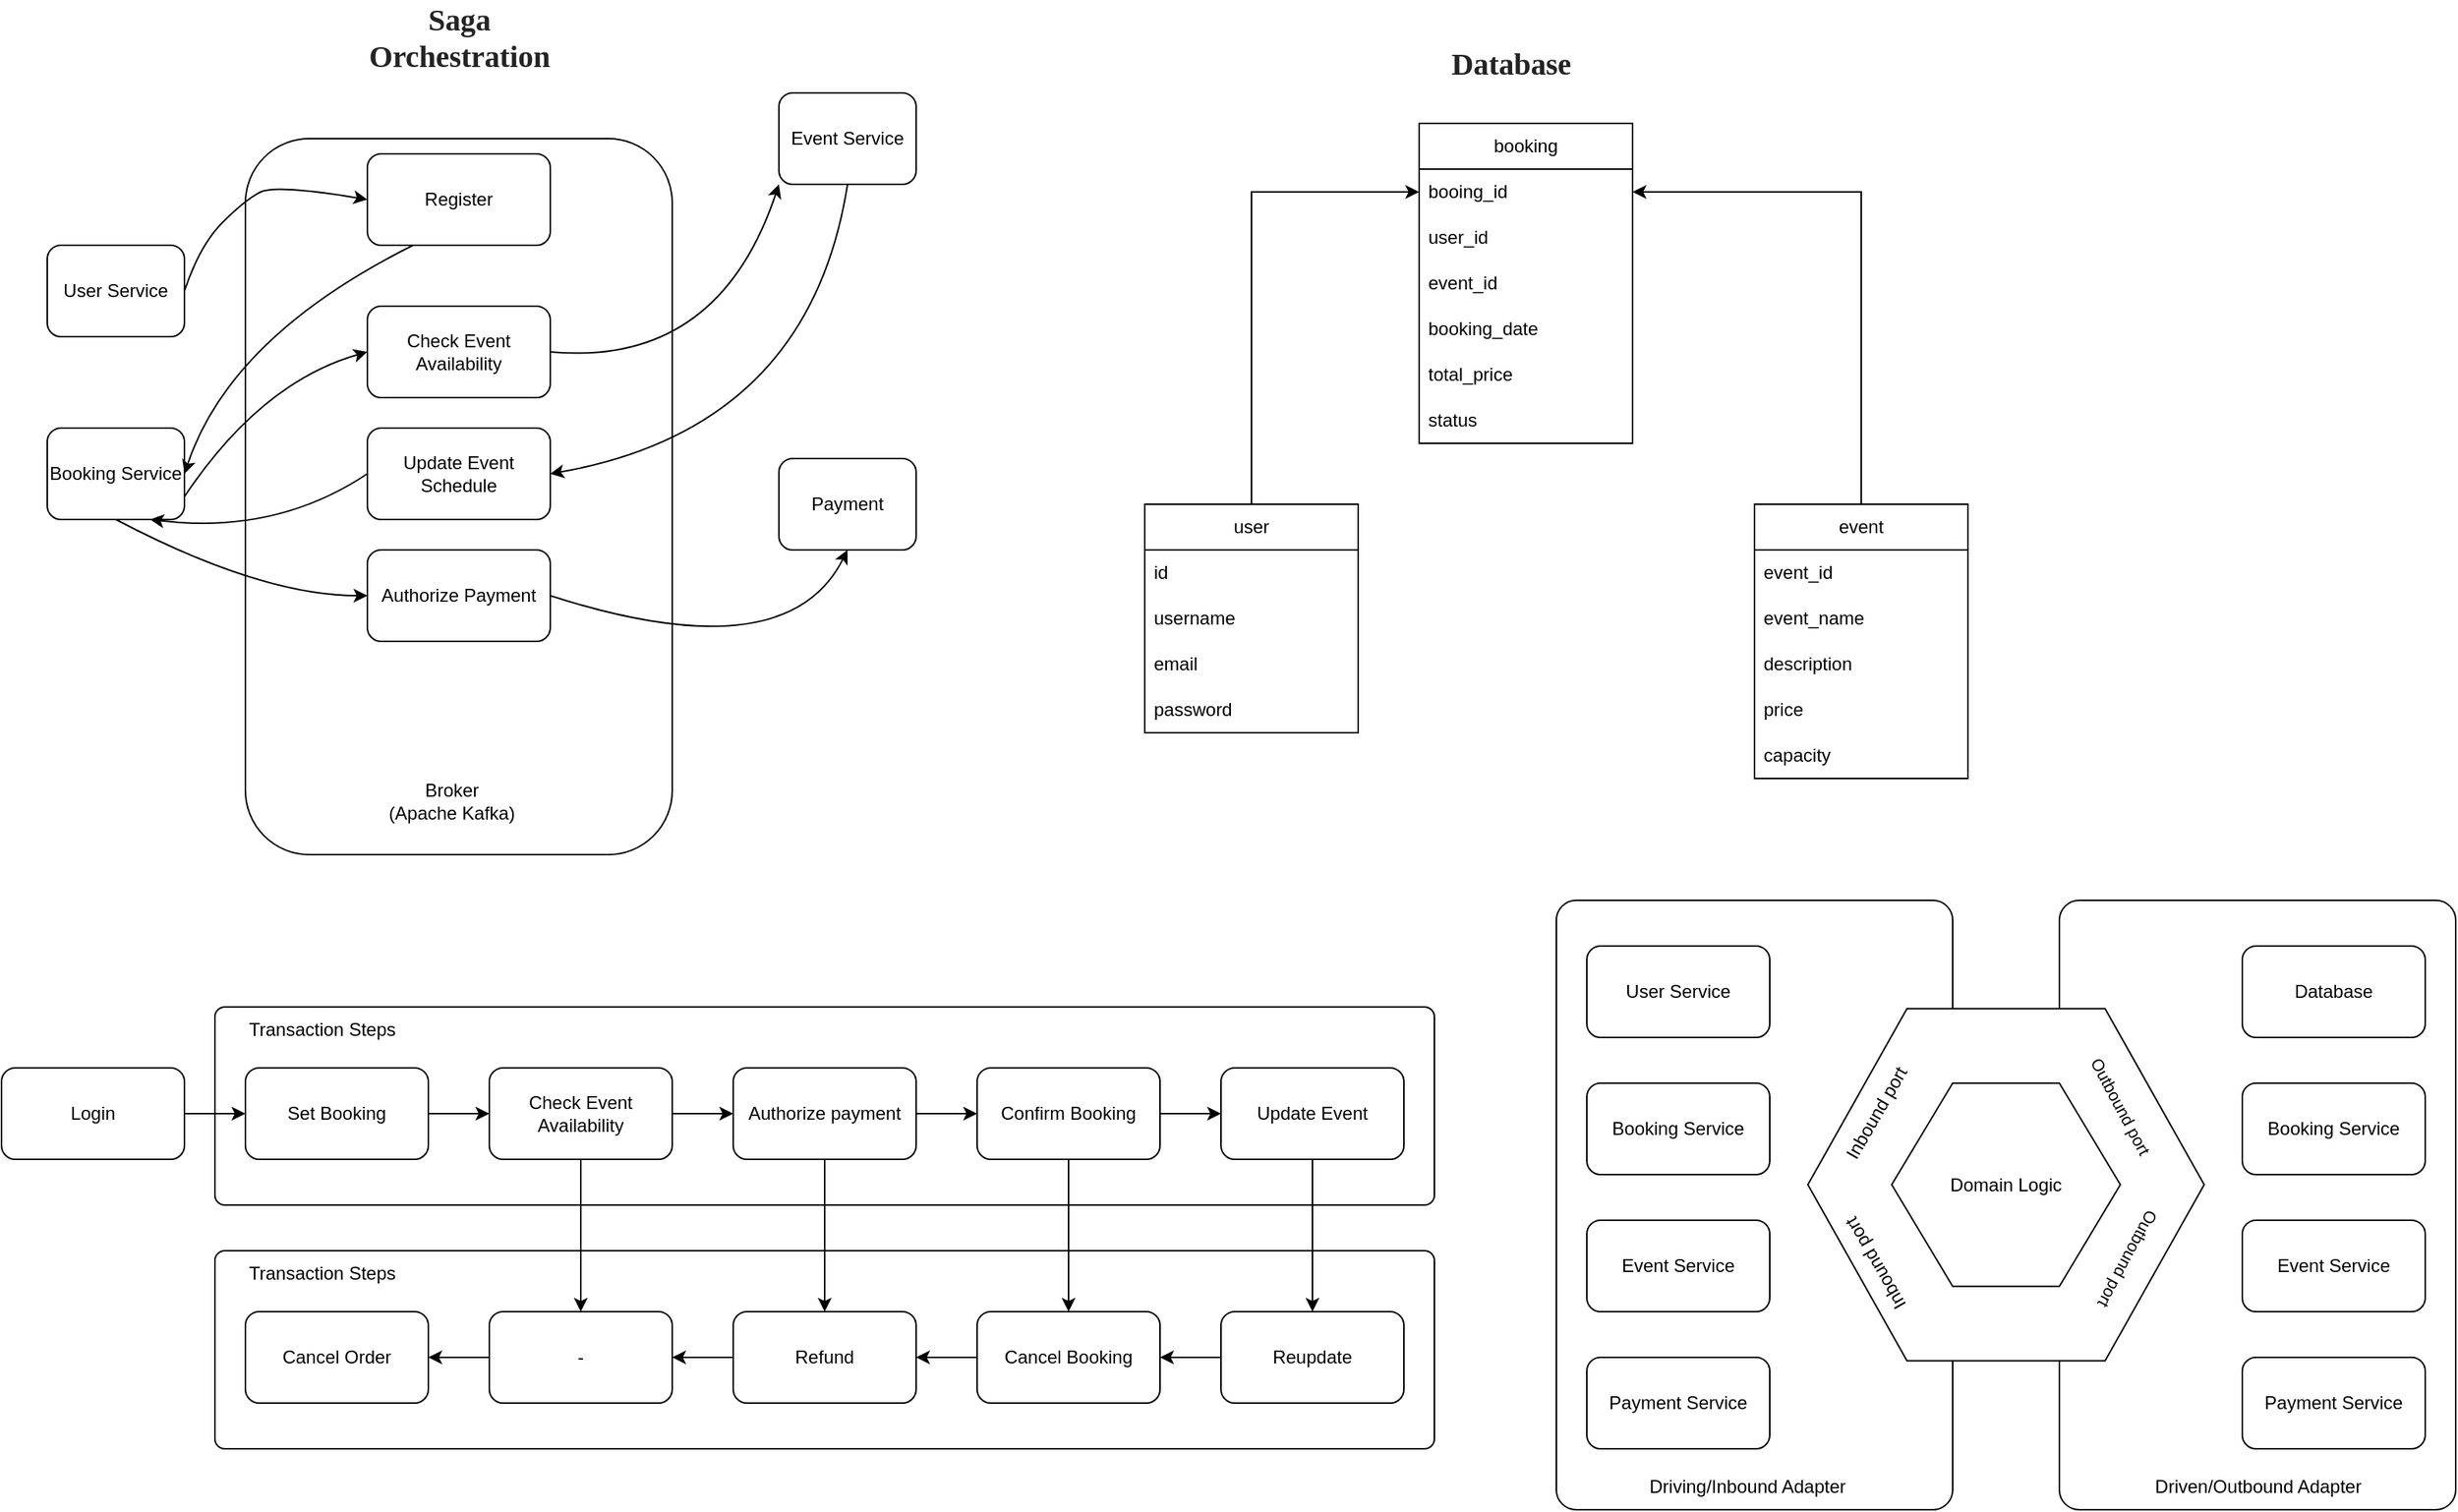 <mxfile version="24.6.4" type="device">
  <diagram name="Halaman-1" id="WqWtqObNksajfgZ7Jm7w">
    <mxGraphModel dx="1290" dy="618" grid="1" gridSize="10" guides="1" tooltips="1" connect="1" arrows="1" fold="1" page="1" pageScale="1" pageWidth="827" pageHeight="1169" math="0" shadow="0">
      <root>
        <mxCell id="0" />
        <mxCell id="1" parent="0" />
        <mxCell id="a_KS-lLLq-VyFFYIS1Hj-16" value="" style="rounded=1;whiteSpace=wrap;html=1;arcSize=5;" vertex="1" parent="1">
          <mxGeometry x="1360" y="670" width="260" height="400" as="geometry" />
        </mxCell>
        <mxCell id="a_KS-lLLq-VyFFYIS1Hj-9" value="" style="rounded=1;whiteSpace=wrap;html=1;arcSize=5;" vertex="1" parent="1">
          <mxGeometry x="1030" y="670" width="260" height="400" as="geometry" />
        </mxCell>
        <mxCell id="a_KS-lLLq-VyFFYIS1Hj-2" value="" style="shape=hexagon;perimeter=hexagonPerimeter2;whiteSpace=wrap;html=1;fixedSize=1;fontSize=12;size=65;" vertex="1" parent="1">
          <mxGeometry x="1195" y="741.11" width="260" height="231.11" as="geometry" />
        </mxCell>
        <mxCell id="Ej91tU1qRrUqDVqIerEM-126" value="" style="rounded=1;whiteSpace=wrap;html=1;arcSize=5;" parent="1" vertex="1">
          <mxGeometry x="150" y="900" width="800" height="130" as="geometry" />
        </mxCell>
        <mxCell id="Ej91tU1qRrUqDVqIerEM-7" value="" style="rounded=1;whiteSpace=wrap;html=1;fontSize=11;" parent="1" vertex="1">
          <mxGeometry x="170" y="170" width="280" height="470" as="geometry" />
        </mxCell>
        <mxCell id="Ej91tU1qRrUqDVqIerEM-3" value="User Service" style="rounded=1;whiteSpace=wrap;html=1;" parent="1" vertex="1">
          <mxGeometry x="40" y="240" width="90" height="60" as="geometry" />
        </mxCell>
        <mxCell id="Ej91tU1qRrUqDVqIerEM-4" value="Event Service" style="rounded=1;whiteSpace=wrap;html=1;" parent="1" vertex="1">
          <mxGeometry x="520" y="140" width="90" height="60" as="geometry" />
        </mxCell>
        <mxCell id="Ej91tU1qRrUqDVqIerEM-5" value="Payment" style="rounded=1;whiteSpace=wrap;html=1;" parent="1" vertex="1">
          <mxGeometry x="520" y="380" width="90" height="60" as="geometry" />
        </mxCell>
        <mxCell id="Ej91tU1qRrUqDVqIerEM-6" value="Booking Service" style="rounded=1;whiteSpace=wrap;html=1;" parent="1" vertex="1">
          <mxGeometry x="40" y="360" width="90" height="60" as="geometry" />
        </mxCell>
        <mxCell id="Ej91tU1qRrUqDVqIerEM-8" value="Register" style="rounded=1;whiteSpace=wrap;html=1;" parent="1" vertex="1">
          <mxGeometry x="250" y="180" width="120" height="60" as="geometry" />
        </mxCell>
        <mxCell id="Ej91tU1qRrUqDVqIerEM-13" value="" style="curved=1;endArrow=classic;html=1;rounded=0;exitX=1;exitY=0.5;exitDx=0;exitDy=0;entryX=0;entryY=0.5;entryDx=0;entryDy=0;" parent="1" source="Ej91tU1qRrUqDVqIerEM-3" target="Ej91tU1qRrUqDVqIerEM-8" edge="1">
          <mxGeometry width="50" height="50" relative="1" as="geometry">
            <mxPoint x="180" y="300" as="sourcePoint" />
            <mxPoint x="230" y="250" as="targetPoint" />
            <Array as="points">
              <mxPoint x="140" y="240" />
              <mxPoint x="170" y="210" />
              <mxPoint x="190" y="200" />
            </Array>
          </mxGeometry>
        </mxCell>
        <mxCell id="Ej91tU1qRrUqDVqIerEM-15" value="" style="curved=1;endArrow=classic;html=1;rounded=0;exitX=0.25;exitY=1;exitDx=0;exitDy=0;entryX=1;entryY=0.5;entryDx=0;entryDy=0;" parent="1" source="Ej91tU1qRrUqDVqIerEM-8" target="Ej91tU1qRrUqDVqIerEM-6" edge="1">
          <mxGeometry width="50" height="50" relative="1" as="geometry">
            <mxPoint x="390" y="440" as="sourcePoint" />
            <mxPoint x="440" y="390" as="targetPoint" />
            <Array as="points">
              <mxPoint x="160" y="300" />
            </Array>
          </mxGeometry>
        </mxCell>
        <mxCell id="Ej91tU1qRrUqDVqIerEM-19" value="Check Event Availability" style="rounded=1;whiteSpace=wrap;html=1;" parent="1" vertex="1">
          <mxGeometry x="250" y="280" width="120" height="60" as="geometry" />
        </mxCell>
        <mxCell id="Ej91tU1qRrUqDVqIerEM-21" value="" style="curved=1;endArrow=classic;html=1;rounded=0;exitX=1;exitY=0.75;exitDx=0;exitDy=0;entryX=0;entryY=0.5;entryDx=0;entryDy=0;" parent="1" source="Ej91tU1qRrUqDVqIerEM-6" target="Ej91tU1qRrUqDVqIerEM-19" edge="1">
          <mxGeometry width="50" height="50" relative="1" as="geometry">
            <mxPoint x="170" y="390" as="sourcePoint" />
            <mxPoint x="380" y="440" as="targetPoint" />
            <Array as="points">
              <mxPoint x="180" y="330" />
            </Array>
          </mxGeometry>
        </mxCell>
        <mxCell id="Ej91tU1qRrUqDVqIerEM-22" value="" style="curved=1;endArrow=classic;html=1;rounded=0;exitX=1;exitY=0.5;exitDx=0;exitDy=0;entryX=0;entryY=1;entryDx=0;entryDy=0;" parent="1" source="Ej91tU1qRrUqDVqIerEM-19" target="Ej91tU1qRrUqDVqIerEM-4" edge="1">
          <mxGeometry width="50" height="50" relative="1" as="geometry">
            <mxPoint x="414" y="335" as="sourcePoint" />
            <mxPoint x="534" y="240" as="targetPoint" />
            <Array as="points">
              <mxPoint x="480" y="320" />
            </Array>
          </mxGeometry>
        </mxCell>
        <mxCell id="Ej91tU1qRrUqDVqIerEM-23" value="Update Event Schedule" style="rounded=1;whiteSpace=wrap;html=1;" parent="1" vertex="1">
          <mxGeometry x="250" y="360" width="120" height="60" as="geometry" />
        </mxCell>
        <mxCell id="Ej91tU1qRrUqDVqIerEM-26" value="" style="curved=1;endArrow=classic;html=1;rounded=0;exitX=0.5;exitY=1;exitDx=0;exitDy=0;entryX=1;entryY=0.5;entryDx=0;entryDy=0;" parent="1" source="Ej91tU1qRrUqDVqIerEM-4" target="Ej91tU1qRrUqDVqIerEM-23" edge="1">
          <mxGeometry width="50" height="50" relative="1" as="geometry">
            <mxPoint x="350" y="250" as="sourcePoint" />
            <mxPoint x="640" y="320" as="targetPoint" />
            <Array as="points">
              <mxPoint x="540" y="360" />
            </Array>
          </mxGeometry>
        </mxCell>
        <mxCell id="Ej91tU1qRrUqDVqIerEM-27" value="" style="curved=1;endArrow=classic;html=1;rounded=0;exitX=0;exitY=0.5;exitDx=0;exitDy=0;entryX=0.75;entryY=1;entryDx=0;entryDy=0;" parent="1" source="Ej91tU1qRrUqDVqIerEM-23" target="Ej91tU1qRrUqDVqIerEM-6" edge="1">
          <mxGeometry width="50" height="50" relative="1" as="geometry">
            <mxPoint x="335" y="240" as="sourcePoint" />
            <mxPoint x="140" y="430" as="targetPoint" />
            <Array as="points">
              <mxPoint x="190" y="430" />
            </Array>
          </mxGeometry>
        </mxCell>
        <mxCell id="Ej91tU1qRrUqDVqIerEM-29" value="Authorize Payment" style="rounded=1;whiteSpace=wrap;html=1;" parent="1" vertex="1">
          <mxGeometry x="250" y="440" width="120" height="60" as="geometry" />
        </mxCell>
        <mxCell id="Ej91tU1qRrUqDVqIerEM-30" value="" style="curved=1;endArrow=classic;html=1;rounded=0;exitX=0.5;exitY=1;exitDx=0;exitDy=0;" parent="1" source="Ej91tU1qRrUqDVqIerEM-6" target="Ej91tU1qRrUqDVqIerEM-29" edge="1">
          <mxGeometry width="50" height="50" relative="1" as="geometry">
            <mxPoint x="130" y="545" as="sourcePoint" />
            <mxPoint x="250" y="450" as="targetPoint" />
            <Array as="points">
              <mxPoint x="180" y="470" />
            </Array>
          </mxGeometry>
        </mxCell>
        <mxCell id="Ej91tU1qRrUqDVqIerEM-32" value="" style="curved=1;endArrow=classic;html=1;rounded=0;exitX=1;exitY=0.5;exitDx=0;exitDy=0;entryX=0.5;entryY=1;entryDx=0;entryDy=0;" parent="1" source="Ej91tU1qRrUqDVqIerEM-29" target="Ej91tU1qRrUqDVqIerEM-5" edge="1">
          <mxGeometry width="50" height="50" relative="1" as="geometry">
            <mxPoint x="430" y="470" as="sourcePoint" />
            <mxPoint x="595" y="520" as="targetPoint" />
            <Array as="points">
              <mxPoint x="525" y="520" />
            </Array>
          </mxGeometry>
        </mxCell>
        <mxCell id="Ej91tU1qRrUqDVqIerEM-67" style="edgeStyle=orthogonalEdgeStyle;rounded=0;orthogonalLoop=1;jettySize=auto;html=1;entryX=0;entryY=0.5;entryDx=0;entryDy=0;" parent="1" source="Ej91tU1qRrUqDVqIerEM-34" target="Ej91tU1qRrUqDVqIerEM-40" edge="1">
          <mxGeometry relative="1" as="geometry" />
        </mxCell>
        <mxCell id="Ej91tU1qRrUqDVqIerEM-34" value="user" style="swimlane;fontStyle=0;childLayout=stackLayout;horizontal=1;startSize=30;horizontalStack=0;resizeParent=1;resizeParentMax=0;resizeLast=0;collapsible=1;marginBottom=0;whiteSpace=wrap;html=1;" parent="1" vertex="1">
          <mxGeometry x="760" y="410" width="140" height="150" as="geometry" />
        </mxCell>
        <mxCell id="Ej91tU1qRrUqDVqIerEM-35" value="id" style="text;strokeColor=none;fillColor=none;align=left;verticalAlign=middle;spacingLeft=4;spacingRight=4;overflow=hidden;points=[[0,0.5],[1,0.5]];portConstraint=eastwest;rotatable=0;whiteSpace=wrap;html=1;" parent="Ej91tU1qRrUqDVqIerEM-34" vertex="1">
          <mxGeometry y="30" width="140" height="30" as="geometry" />
        </mxCell>
        <mxCell id="Ej91tU1qRrUqDVqIerEM-36" value="username" style="text;strokeColor=none;fillColor=none;align=left;verticalAlign=middle;spacingLeft=4;spacingRight=4;overflow=hidden;points=[[0,0.5],[1,0.5]];portConstraint=eastwest;rotatable=0;whiteSpace=wrap;html=1;" parent="Ej91tU1qRrUqDVqIerEM-34" vertex="1">
          <mxGeometry y="60" width="140" height="30" as="geometry" />
        </mxCell>
        <mxCell id="Ej91tU1qRrUqDVqIerEM-37" value="email" style="text;strokeColor=none;fillColor=none;align=left;verticalAlign=middle;spacingLeft=4;spacingRight=4;overflow=hidden;points=[[0,0.5],[1,0.5]];portConstraint=eastwest;rotatable=0;whiteSpace=wrap;html=1;" parent="Ej91tU1qRrUqDVqIerEM-34" vertex="1">
          <mxGeometry y="90" width="140" height="30" as="geometry" />
        </mxCell>
        <mxCell id="Ej91tU1qRrUqDVqIerEM-38" value="password" style="text;strokeColor=none;fillColor=none;align=left;verticalAlign=middle;spacingLeft=4;spacingRight=4;overflow=hidden;points=[[0,0.5],[1,0.5]];portConstraint=eastwest;rotatable=0;whiteSpace=wrap;html=1;" parent="Ej91tU1qRrUqDVqIerEM-34" vertex="1">
          <mxGeometry y="120" width="140" height="30" as="geometry" />
        </mxCell>
        <mxCell id="Ej91tU1qRrUqDVqIerEM-39" value="booking" style="swimlane;fontStyle=0;childLayout=stackLayout;horizontal=1;startSize=30;horizontalStack=0;resizeParent=1;resizeParentMax=0;resizeLast=0;collapsible=1;marginBottom=0;whiteSpace=wrap;html=1;" parent="1" vertex="1">
          <mxGeometry x="940" y="160" width="140" height="210" as="geometry" />
        </mxCell>
        <mxCell id="Ej91tU1qRrUqDVqIerEM-40" value="booing_id" style="text;strokeColor=none;fillColor=none;align=left;verticalAlign=middle;spacingLeft=4;spacingRight=4;overflow=hidden;points=[[0,0.5],[1,0.5]];portConstraint=eastwest;rotatable=0;whiteSpace=wrap;html=1;" parent="Ej91tU1qRrUqDVqIerEM-39" vertex="1">
          <mxGeometry y="30" width="140" height="30" as="geometry" />
        </mxCell>
        <mxCell id="Ej91tU1qRrUqDVqIerEM-41" value="user_id" style="text;strokeColor=none;fillColor=none;align=left;verticalAlign=middle;spacingLeft=4;spacingRight=4;overflow=hidden;points=[[0,0.5],[1,0.5]];portConstraint=eastwest;rotatable=0;whiteSpace=wrap;html=1;" parent="Ej91tU1qRrUqDVqIerEM-39" vertex="1">
          <mxGeometry y="60" width="140" height="30" as="geometry" />
        </mxCell>
        <mxCell id="Ej91tU1qRrUqDVqIerEM-42" value="event_id" style="text;strokeColor=none;fillColor=none;align=left;verticalAlign=middle;spacingLeft=4;spacingRight=4;overflow=hidden;points=[[0,0.5],[1,0.5]];portConstraint=eastwest;rotatable=0;whiteSpace=wrap;html=1;" parent="Ej91tU1qRrUqDVqIerEM-39" vertex="1">
          <mxGeometry y="90" width="140" height="30" as="geometry" />
        </mxCell>
        <mxCell id="Ej91tU1qRrUqDVqIerEM-43" value="booking_date" style="text;strokeColor=none;fillColor=none;align=left;verticalAlign=middle;spacingLeft=4;spacingRight=4;overflow=hidden;points=[[0,0.5],[1,0.5]];portConstraint=eastwest;rotatable=0;whiteSpace=wrap;html=1;" parent="Ej91tU1qRrUqDVqIerEM-39" vertex="1">
          <mxGeometry y="120" width="140" height="30" as="geometry" />
        </mxCell>
        <mxCell id="Ej91tU1qRrUqDVqIerEM-45" value="total_price" style="text;strokeColor=none;fillColor=none;align=left;verticalAlign=middle;spacingLeft=4;spacingRight=4;overflow=hidden;points=[[0,0.5],[1,0.5]];portConstraint=eastwest;rotatable=0;whiteSpace=wrap;html=1;" parent="Ej91tU1qRrUqDVqIerEM-39" vertex="1">
          <mxGeometry y="150" width="140" height="30" as="geometry" />
        </mxCell>
        <mxCell id="Ej91tU1qRrUqDVqIerEM-46" value="status" style="text;strokeColor=none;fillColor=none;align=left;verticalAlign=middle;spacingLeft=4;spacingRight=4;overflow=hidden;points=[[0,0.5],[1,0.5]];portConstraint=eastwest;rotatable=0;whiteSpace=wrap;html=1;" parent="Ej91tU1qRrUqDVqIerEM-39" vertex="1">
          <mxGeometry y="180" width="140" height="30" as="geometry" />
        </mxCell>
        <mxCell id="Ej91tU1qRrUqDVqIerEM-44" value="Broker&lt;div&gt;(Apache Kafka)&lt;/div&gt;" style="text;html=1;align=center;verticalAlign=middle;resizable=0;points=[];autosize=1;strokeColor=none;fillColor=none;" parent="1" vertex="1">
          <mxGeometry x="250" y="585" width="110" height="40" as="geometry" />
        </mxCell>
        <mxCell id="Ej91tU1qRrUqDVqIerEM-47" value="event" style="swimlane;fontStyle=0;childLayout=stackLayout;horizontal=1;startSize=30;horizontalStack=0;resizeParent=1;resizeParentMax=0;resizeLast=0;collapsible=1;marginBottom=0;whiteSpace=wrap;html=1;" parent="1" vertex="1">
          <mxGeometry x="1160" y="410" width="140" height="180" as="geometry" />
        </mxCell>
        <mxCell id="Ej91tU1qRrUqDVqIerEM-48" value="event_id" style="text;strokeColor=none;fillColor=none;align=left;verticalAlign=middle;spacingLeft=4;spacingRight=4;overflow=hidden;points=[[0,0.5],[1,0.5]];portConstraint=eastwest;rotatable=0;whiteSpace=wrap;html=1;" parent="Ej91tU1qRrUqDVqIerEM-47" vertex="1">
          <mxGeometry y="30" width="140" height="30" as="geometry" />
        </mxCell>
        <mxCell id="Ej91tU1qRrUqDVqIerEM-49" value="event_name" style="text;strokeColor=none;fillColor=none;align=left;verticalAlign=middle;spacingLeft=4;spacingRight=4;overflow=hidden;points=[[0,0.5],[1,0.5]];portConstraint=eastwest;rotatable=0;whiteSpace=wrap;html=1;" parent="Ej91tU1qRrUqDVqIerEM-47" vertex="1">
          <mxGeometry y="60" width="140" height="30" as="geometry" />
        </mxCell>
        <mxCell id="Ej91tU1qRrUqDVqIerEM-50" value="description" style="text;strokeColor=none;fillColor=none;align=left;verticalAlign=middle;spacingLeft=4;spacingRight=4;overflow=hidden;points=[[0,0.5],[1,0.5]];portConstraint=eastwest;rotatable=0;whiteSpace=wrap;html=1;" parent="Ej91tU1qRrUqDVqIerEM-47" vertex="1">
          <mxGeometry y="90" width="140" height="30" as="geometry" />
        </mxCell>
        <mxCell id="Ej91tU1qRrUqDVqIerEM-51" value="price" style="text;strokeColor=none;fillColor=none;align=left;verticalAlign=middle;spacingLeft=4;spacingRight=4;overflow=hidden;points=[[0,0.5],[1,0.5]];portConstraint=eastwest;rotatable=0;whiteSpace=wrap;html=1;" parent="Ej91tU1qRrUqDVqIerEM-47" vertex="1">
          <mxGeometry y="120" width="140" height="30" as="geometry" />
        </mxCell>
        <mxCell id="Ej91tU1qRrUqDVqIerEM-52" value="capacity" style="text;strokeColor=none;fillColor=none;align=left;verticalAlign=middle;spacingLeft=4;spacingRight=4;overflow=hidden;points=[[0,0.5],[1,0.5]];portConstraint=eastwest;rotatable=0;whiteSpace=wrap;html=1;" parent="Ej91tU1qRrUqDVqIerEM-47" vertex="1">
          <mxGeometry y="150" width="140" height="30" as="geometry" />
        </mxCell>
        <mxCell id="Ej91tU1qRrUqDVqIerEM-68" style="edgeStyle=orthogonalEdgeStyle;rounded=0;orthogonalLoop=1;jettySize=auto;html=1;entryX=1;entryY=0.5;entryDx=0;entryDy=0;exitX=0.5;exitY=0;exitDx=0;exitDy=0;" parent="1" source="Ej91tU1qRrUqDVqIerEM-47" target="Ej91tU1qRrUqDVqIerEM-40" edge="1">
          <mxGeometry relative="1" as="geometry">
            <Array as="points">
              <mxPoint x="1230" y="205" />
            </Array>
          </mxGeometry>
        </mxCell>
        <mxCell id="Ej91tU1qRrUqDVqIerEM-70" value="&lt;span style=&quot;box-sizing: inherit; font-weight: 700; font-family: source-serif-pro, Georgia, Cambria, &amp;quot;Times New Roman&amp;quot;, Times, serif; color: rgb(36, 36, 36); font-size: 20px; letter-spacing: -0.06px; text-align: left; text-wrap: wrap; background-color: rgb(255, 255, 255);&quot; class=&quot;mg fq&quot;&gt;Saga Orchestration&lt;/span&gt;" style="text;html=1;align=center;verticalAlign=middle;resizable=0;points=[];autosize=1;strokeColor=none;fillColor=none;" parent="1" vertex="1">
          <mxGeometry x="200" y="83" width="220" height="40" as="geometry" />
        </mxCell>
        <mxCell id="Ej91tU1qRrUqDVqIerEM-71" value="&lt;span style=&quot;box-sizing: inherit; font-weight: 700; font-family: source-serif-pro, Georgia, Cambria, &amp;quot;Times New Roman&amp;quot;, Times, serif; color: rgb(36, 36, 36); font-size: 20px; letter-spacing: -0.06px; text-align: left; text-wrap: wrap; background-color: rgb(255, 255, 255);&quot; class=&quot;mg fq&quot;&gt;Database&lt;/span&gt;" style="text;html=1;align=center;verticalAlign=middle;resizable=0;points=[];autosize=1;strokeColor=none;fillColor=none;" parent="1" vertex="1">
          <mxGeometry x="940" y="100" width="120" height="40" as="geometry" />
        </mxCell>
        <mxCell id="Ej91tU1qRrUqDVqIerEM-119" value="" style="rounded=1;whiteSpace=wrap;html=1;arcSize=5;" parent="1" vertex="1">
          <mxGeometry x="150" y="740" width="800" height="130" as="geometry" />
        </mxCell>
        <mxCell id="Ej91tU1qRrUqDVqIerEM-133" value="" style="edgeStyle=orthogonalEdgeStyle;rounded=0;orthogonalLoop=1;jettySize=auto;html=1;" parent="1" source="Ej91tU1qRrUqDVqIerEM-120" target="Ej91tU1qRrUqDVqIerEM-121" edge="1">
          <mxGeometry relative="1" as="geometry">
            <Array as="points">
              <mxPoint x="410" y="810" />
              <mxPoint x="410" y="810" />
            </Array>
          </mxGeometry>
        </mxCell>
        <mxCell id="Ej91tU1qRrUqDVqIerEM-120" value="Set Booking" style="rounded=1;whiteSpace=wrap;html=1;" parent="1" vertex="1">
          <mxGeometry x="170" y="780" width="120" height="60" as="geometry" />
        </mxCell>
        <mxCell id="Ej91tU1qRrUqDVqIerEM-135" value="" style="edgeStyle=orthogonalEdgeStyle;rounded=0;orthogonalLoop=1;jettySize=auto;html=1;" parent="1" source="Ej91tU1qRrUqDVqIerEM-121" target="Ej91tU1qRrUqDVqIerEM-122" edge="1">
          <mxGeometry relative="1" as="geometry" />
        </mxCell>
        <mxCell id="Ej91tU1qRrUqDVqIerEM-146" style="edgeStyle=orthogonalEdgeStyle;rounded=0;orthogonalLoop=1;jettySize=auto;html=1;" parent="1" source="Ej91tU1qRrUqDVqIerEM-121" target="Ej91tU1qRrUqDVqIerEM-128" edge="1">
          <mxGeometry relative="1" as="geometry" />
        </mxCell>
        <mxCell id="Ej91tU1qRrUqDVqIerEM-121" value="Check Event Availability" style="rounded=1;whiteSpace=wrap;html=1;" parent="1" vertex="1">
          <mxGeometry x="330" y="780" width="120" height="60" as="geometry" />
        </mxCell>
        <mxCell id="Ej91tU1qRrUqDVqIerEM-136" value="" style="edgeStyle=orthogonalEdgeStyle;rounded=0;orthogonalLoop=1;jettySize=auto;html=1;" parent="1" source="Ej91tU1qRrUqDVqIerEM-122" target="Ej91tU1qRrUqDVqIerEM-123" edge="1">
          <mxGeometry relative="1" as="geometry" />
        </mxCell>
        <mxCell id="Ej91tU1qRrUqDVqIerEM-145" style="edgeStyle=orthogonalEdgeStyle;rounded=0;orthogonalLoop=1;jettySize=auto;html=1;entryX=0.5;entryY=0;entryDx=0;entryDy=0;" parent="1" source="Ej91tU1qRrUqDVqIerEM-122" target="Ej91tU1qRrUqDVqIerEM-129" edge="1">
          <mxGeometry relative="1" as="geometry" />
        </mxCell>
        <mxCell id="Ej91tU1qRrUqDVqIerEM-122" value="Authorize payment" style="rounded=1;whiteSpace=wrap;html=1;" parent="1" vertex="1">
          <mxGeometry x="490" y="780" width="120" height="60" as="geometry" />
        </mxCell>
        <mxCell id="Ej91tU1qRrUqDVqIerEM-137" value="" style="edgeStyle=orthogonalEdgeStyle;rounded=0;orthogonalLoop=1;jettySize=auto;html=1;" parent="1" source="Ej91tU1qRrUqDVqIerEM-123" target="Ej91tU1qRrUqDVqIerEM-124" edge="1">
          <mxGeometry relative="1" as="geometry" />
        </mxCell>
        <mxCell id="Ej91tU1qRrUqDVqIerEM-144" style="edgeStyle=orthogonalEdgeStyle;rounded=0;orthogonalLoop=1;jettySize=auto;html=1;" parent="1" source="Ej91tU1qRrUqDVqIerEM-123" target="Ej91tU1qRrUqDVqIerEM-130" edge="1">
          <mxGeometry relative="1" as="geometry" />
        </mxCell>
        <mxCell id="Ej91tU1qRrUqDVqIerEM-123" value="Confirm Booking" style="rounded=1;whiteSpace=wrap;html=1;" parent="1" vertex="1">
          <mxGeometry x="650" y="780" width="120" height="60" as="geometry" />
        </mxCell>
        <mxCell id="Ej91tU1qRrUqDVqIerEM-139" style="edgeStyle=orthogonalEdgeStyle;rounded=0;orthogonalLoop=1;jettySize=auto;html=1;entryX=0.5;entryY=0;entryDx=0;entryDy=0;" parent="1" source="Ej91tU1qRrUqDVqIerEM-124" target="Ej91tU1qRrUqDVqIerEM-131" edge="1">
          <mxGeometry relative="1" as="geometry" />
        </mxCell>
        <mxCell id="Ej91tU1qRrUqDVqIerEM-124" value="Update Event" style="rounded=1;whiteSpace=wrap;html=1;" parent="1" vertex="1">
          <mxGeometry x="810" y="780" width="120" height="60" as="geometry" />
        </mxCell>
        <mxCell id="Ej91tU1qRrUqDVqIerEM-125" value="Transaction Steps" style="text;html=1;align=center;verticalAlign=middle;resizable=0;points=[];autosize=1;strokeColor=none;fillColor=none;" parent="1" vertex="1">
          <mxGeometry x="160" y="740" width="120" height="30" as="geometry" />
        </mxCell>
        <mxCell id="Ej91tU1qRrUqDVqIerEM-127" value="Cancel Order" style="rounded=1;whiteSpace=wrap;html=1;" parent="1" vertex="1">
          <mxGeometry x="170" y="940" width="120" height="60" as="geometry" />
        </mxCell>
        <mxCell id="Ej91tU1qRrUqDVqIerEM-143" value="" style="edgeStyle=orthogonalEdgeStyle;rounded=0;orthogonalLoop=1;jettySize=auto;html=1;" parent="1" source="Ej91tU1qRrUqDVqIerEM-128" target="Ej91tU1qRrUqDVqIerEM-127" edge="1">
          <mxGeometry relative="1" as="geometry" />
        </mxCell>
        <mxCell id="Ej91tU1qRrUqDVqIerEM-128" value="-" style="rounded=1;whiteSpace=wrap;html=1;" parent="1" vertex="1">
          <mxGeometry x="330" y="940" width="120" height="60" as="geometry" />
        </mxCell>
        <mxCell id="Ej91tU1qRrUqDVqIerEM-142" value="" style="edgeStyle=orthogonalEdgeStyle;rounded=0;orthogonalLoop=1;jettySize=auto;html=1;" parent="1" source="Ej91tU1qRrUqDVqIerEM-129" target="Ej91tU1qRrUqDVqIerEM-128" edge="1">
          <mxGeometry relative="1" as="geometry" />
        </mxCell>
        <mxCell id="Ej91tU1qRrUqDVqIerEM-129" value="Refund" style="rounded=1;whiteSpace=wrap;html=1;" parent="1" vertex="1">
          <mxGeometry x="490" y="940" width="120" height="60" as="geometry" />
        </mxCell>
        <mxCell id="Ej91tU1qRrUqDVqIerEM-141" value="" style="edgeStyle=orthogonalEdgeStyle;rounded=0;orthogonalLoop=1;jettySize=auto;html=1;" parent="1" source="Ej91tU1qRrUqDVqIerEM-130" target="Ej91tU1qRrUqDVqIerEM-129" edge="1">
          <mxGeometry relative="1" as="geometry" />
        </mxCell>
        <mxCell id="Ej91tU1qRrUqDVqIerEM-130" value="Cancel Booking" style="rounded=1;whiteSpace=wrap;html=1;" parent="1" vertex="1">
          <mxGeometry x="650" y="940" width="120" height="60" as="geometry" />
        </mxCell>
        <mxCell id="Ej91tU1qRrUqDVqIerEM-140" value="" style="edgeStyle=orthogonalEdgeStyle;rounded=0;orthogonalLoop=1;jettySize=auto;html=1;" parent="1" source="Ej91tU1qRrUqDVqIerEM-131" target="Ej91tU1qRrUqDVqIerEM-130" edge="1">
          <mxGeometry relative="1" as="geometry" />
        </mxCell>
        <mxCell id="Ej91tU1qRrUqDVqIerEM-131" value="Reupdate" style="rounded=1;whiteSpace=wrap;html=1;" parent="1" vertex="1">
          <mxGeometry x="810" y="940" width="120" height="60" as="geometry" />
        </mxCell>
        <mxCell id="Ej91tU1qRrUqDVqIerEM-132" value="Transaction Steps" style="text;html=1;align=center;verticalAlign=middle;resizable=0;points=[];autosize=1;strokeColor=none;fillColor=none;" parent="1" vertex="1">
          <mxGeometry x="160" y="900" width="120" height="30" as="geometry" />
        </mxCell>
        <mxCell id="Ej91tU1qRrUqDVqIerEM-148" style="edgeStyle=orthogonalEdgeStyle;rounded=0;orthogonalLoop=1;jettySize=auto;html=1;" parent="1" source="Ej91tU1qRrUqDVqIerEM-147" target="Ej91tU1qRrUqDVqIerEM-120" edge="1">
          <mxGeometry relative="1" as="geometry" />
        </mxCell>
        <mxCell id="Ej91tU1qRrUqDVqIerEM-147" value="Login" style="rounded=1;whiteSpace=wrap;html=1;" parent="1" vertex="1">
          <mxGeometry x="10" y="780" width="120" height="60" as="geometry" />
        </mxCell>
        <mxCell id="a_KS-lLLq-VyFFYIS1Hj-1" value="Domain Logic" style="shape=hexagon;perimeter=hexagonPerimeter2;whiteSpace=wrap;html=1;fixedSize=1;size=40;" vertex="1" parent="1">
          <mxGeometry x="1250" y="790" width="150" height="133.33" as="geometry" />
        </mxCell>
        <mxCell id="a_KS-lLLq-VyFFYIS1Hj-3" value="Inbound port" style="text;html=1;align=center;verticalAlign=middle;resizable=0;points=[];autosize=1;strokeColor=none;fillColor=none;rotation=-60;" vertex="1" parent="1">
          <mxGeometry x="1195" y="795" width="90" height="30" as="geometry" />
        </mxCell>
        <mxCell id="a_KS-lLLq-VyFFYIS1Hj-4" value="Inbound port" style="text;html=1;align=center;verticalAlign=middle;resizable=0;points=[];autosize=1;strokeColor=none;fillColor=none;rotation=-120;" vertex="1" parent="1">
          <mxGeometry x="1195" y="893.33" width="90" height="30" as="geometry" />
        </mxCell>
        <mxCell id="a_KS-lLLq-VyFFYIS1Hj-7" value="Outbound port" style="text;html=1;align=center;verticalAlign=middle;resizable=0;points=[];autosize=1;strokeColor=none;fillColor=none;rotation=62;fontSize=11;" vertex="1" parent="1">
          <mxGeometry x="1350" y="790" width="100" height="30" as="geometry" />
        </mxCell>
        <mxCell id="a_KS-lLLq-VyFFYIS1Hj-8" value="Outbound port" style="text;html=1;align=center;verticalAlign=middle;resizable=0;points=[];autosize=1;strokeColor=none;fillColor=none;rotation=-242;fontSize=11;" vertex="1" parent="1">
          <mxGeometry x="1355" y="890" width="100" height="30" as="geometry" />
        </mxCell>
        <mxCell id="a_KS-lLLq-VyFFYIS1Hj-12" value="User Service" style="rounded=1;whiteSpace=wrap;html=1;" vertex="1" parent="1">
          <mxGeometry x="1050" y="700" width="120" height="60" as="geometry" />
        </mxCell>
        <mxCell id="a_KS-lLLq-VyFFYIS1Hj-13" value="Booking Service" style="rounded=1;whiteSpace=wrap;html=1;" vertex="1" parent="1">
          <mxGeometry x="1050" y="790" width="120" height="60" as="geometry" />
        </mxCell>
        <mxCell id="a_KS-lLLq-VyFFYIS1Hj-14" value="Event Service" style="rounded=1;whiteSpace=wrap;html=1;" vertex="1" parent="1">
          <mxGeometry x="1050" y="880" width="120" height="60" as="geometry" />
        </mxCell>
        <mxCell id="a_KS-lLLq-VyFFYIS1Hj-15" value="Payment Service" style="rounded=1;whiteSpace=wrap;html=1;" vertex="1" parent="1">
          <mxGeometry x="1050" y="970" width="120" height="60" as="geometry" />
        </mxCell>
        <mxCell id="a_KS-lLLq-VyFFYIS1Hj-17" value="Database" style="rounded=1;whiteSpace=wrap;html=1;" vertex="1" parent="1">
          <mxGeometry x="1480" y="700" width="120" height="60" as="geometry" />
        </mxCell>
        <mxCell id="a_KS-lLLq-VyFFYIS1Hj-18" value="Booking Service" style="rounded=1;whiteSpace=wrap;html=1;" vertex="1" parent="1">
          <mxGeometry x="1480" y="790" width="120" height="60" as="geometry" />
        </mxCell>
        <mxCell id="a_KS-lLLq-VyFFYIS1Hj-19" value="Event Service" style="rounded=1;whiteSpace=wrap;html=1;" vertex="1" parent="1">
          <mxGeometry x="1480" y="880" width="120" height="60" as="geometry" />
        </mxCell>
        <mxCell id="a_KS-lLLq-VyFFYIS1Hj-20" value="Payment Service" style="rounded=1;whiteSpace=wrap;html=1;" vertex="1" parent="1">
          <mxGeometry x="1480" y="970" width="120" height="60" as="geometry" />
        </mxCell>
        <mxCell id="a_KS-lLLq-VyFFYIS1Hj-21" value="Driving/Inbound Adapter" style="text;html=1;align=center;verticalAlign=middle;resizable=0;points=[];autosize=1;strokeColor=none;fillColor=none;" vertex="1" parent="1">
          <mxGeometry x="1080" y="1040" width="150" height="30" as="geometry" />
        </mxCell>
        <mxCell id="a_KS-lLLq-VyFFYIS1Hj-22" value="Driven/Outbound Adapter" style="text;html=1;align=center;verticalAlign=middle;resizable=0;points=[];autosize=1;strokeColor=none;fillColor=none;" vertex="1" parent="1">
          <mxGeometry x="1410" y="1040" width="160" height="30" as="geometry" />
        </mxCell>
      </root>
    </mxGraphModel>
  </diagram>
</mxfile>
